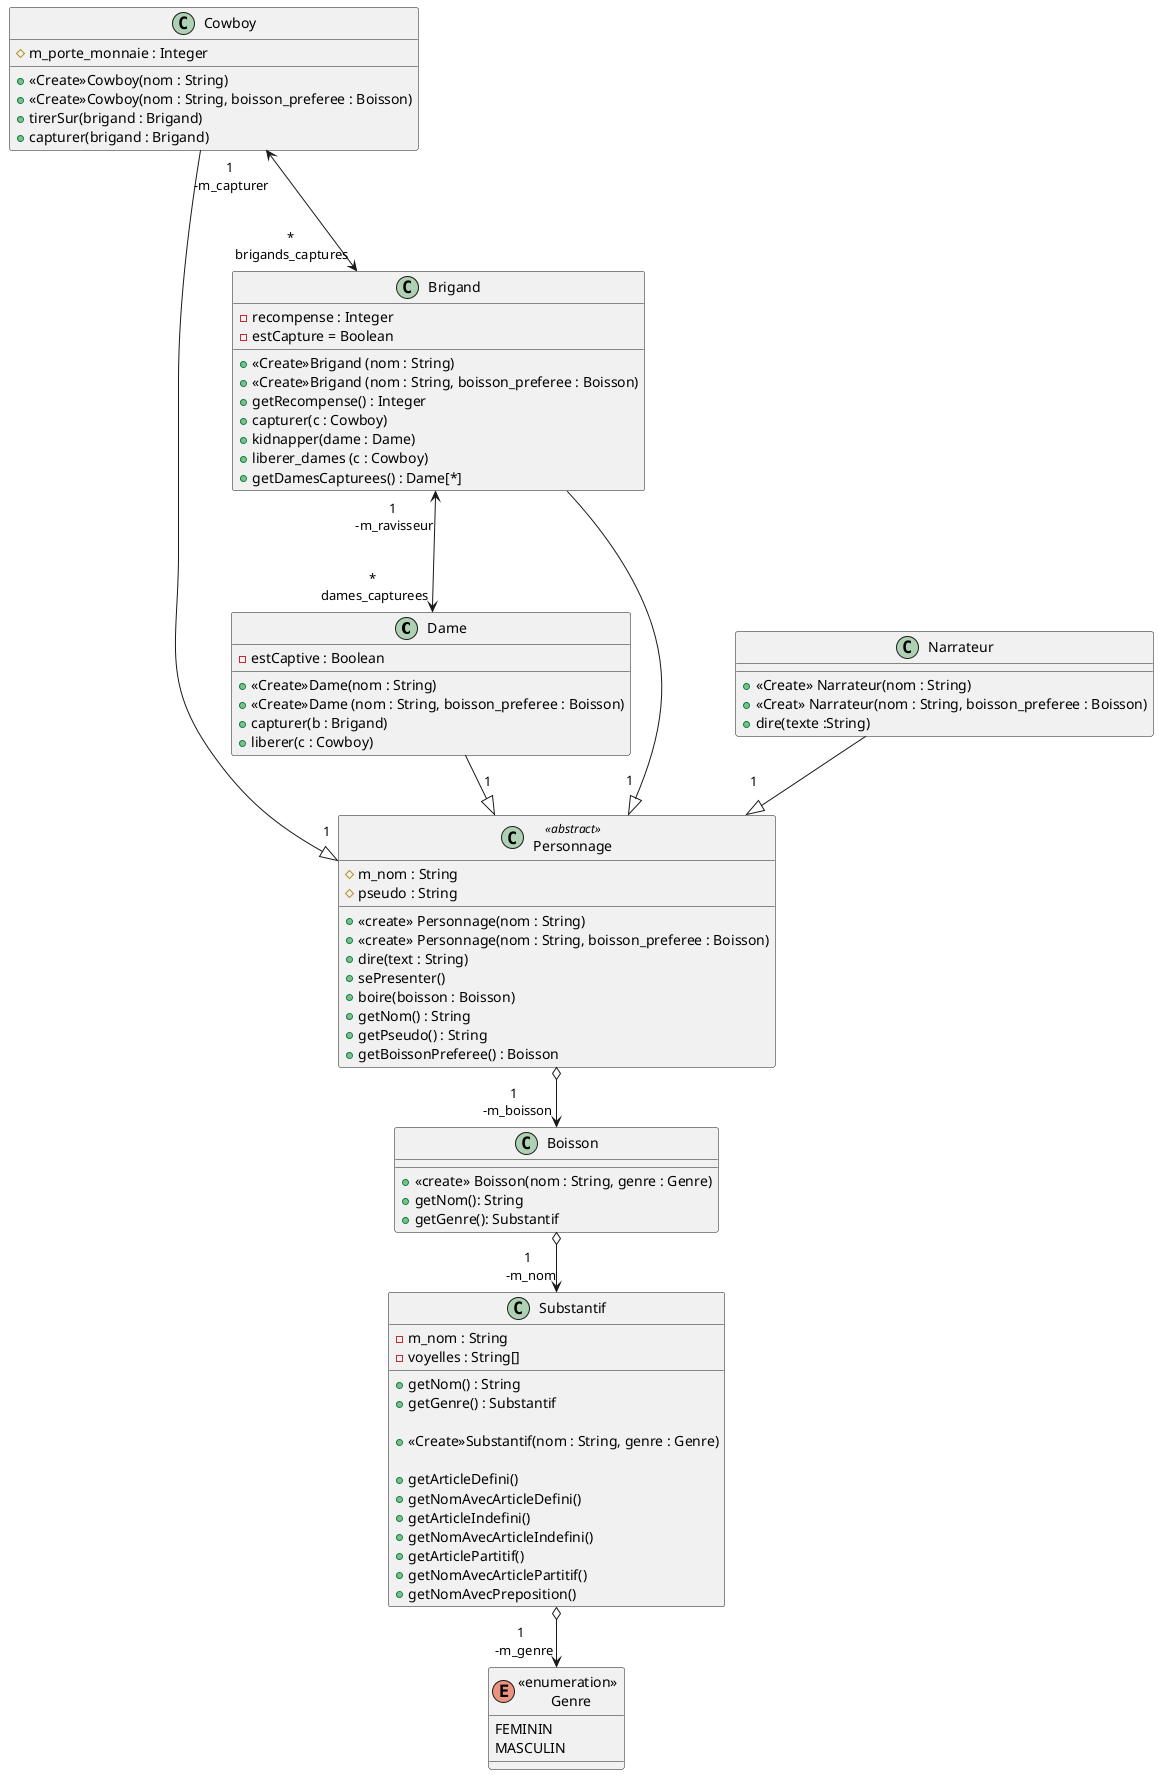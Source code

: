 @startuml

Dame --|> "1\n" Personnage
Cowboy --|> "1\n" Personnage
Brigand --|> "1\n" Personnage
Narrateur --|> "1\n" Personnage
Personnage o-->"1 \n -m_boisson" Boisson
Boisson o-->"1 \n -m_nom" Substantif
Substantif o-->"1 \n -m_genre" "«enumeration» \n Genre"
'Dame <---> Cowboy
Cowboy "1\n -m_capturer"<---> "*\n brigands_captures" Brigand
Brigand "1\n -m_ravisseur"<---> "*\n dames_capturees"Dame

enum "«enumeration» \n Genre" {
FEMININ
MASCULIN
}

class Substantif {

    - m_nom : String
    '- m_genre : Genre
    - voyelles : String[]
    + getNom() : String
    + getGenre() : Substantif

    + «Create»Substantif(nom : String, genre : Genre)

    + getArticleDefini()
    + getNomAvecArticleDefini()
    + getArticleIndefini()
    + getNomAvecArticleIndefini()
    + getArticlePartitif()
    + getNomAvecArticlePartitif()
    + getNomAvecPreposition()

}

class Boisson {
    '- m_nom : Substantif

    + «create» Boisson(nom : String, genre : Genre)
    + getNom(): String
    + getGenre(): Substantif
}
class Personnage<<abstract>>{
    # m_nom : String
    '- m_boisson : Boisson
    # pseudo : String

    + «create» Personnage(nom : String)
    + «create» Personnage(nom : String, boisson_preferee : Boisson)
    + dire(text : String)
    + sePresenter()
    + boire(boisson : Boisson)
    + getNom() : String
    + getPseudo() : String
    + getBoissonPreferee() : Boisson
}

class Cowboy{
    # m_porte_monnaie : Integer
    + «Create»Cowboy(nom : String)
    + «Create»Cowboy(nom : String, boisson_preferee : Boisson)
    + tirerSur(brigand : Brigand)
    + capturer(brigand : Brigand)

}
class Dame{
    - estCaptive : Boolean
    + «Create»Dame(nom : String)
    + «Create»Dame (nom : String, boisson_preferee : Boisson)
    + capturer(b : Brigand)
    + liberer(c : Cowboy)
}
class Brigand{
    - recompense : Integer
    - estCapture = Boolean
    + «Create»Brigand (nom : String)
    + «Create»Brigand (nom : String, boisson_preferee : Boisson)
    + getRecompense() : Integer
    + capturer(c : Cowboy)
    + kidnapper(dame : Dame)
    + liberer_dames (c : Cowboy)
    + getDamesCapturees() : Dame[*]
}
class Narrateur{
    + «Create» Narrateur(nom : String)
    + «Creat» Narrateur(nom : String, boisson_preferee : Boisson)
    + dire(texte :String)
}

@enduml